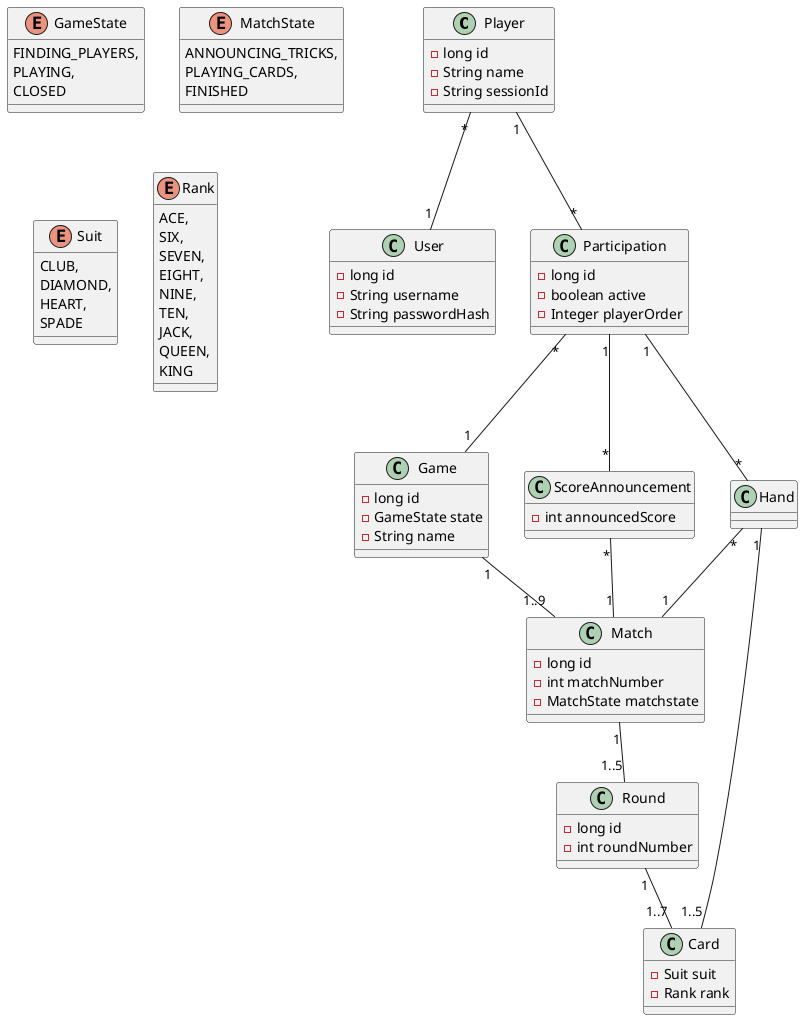 @startuml
class Player {
    - long id
    - String name
    - String sessionId
}

class User {
    - long id
    - String username
    - String passwordHash
}

enum GameState {
    FINDING_PLAYERS,
    PLAYING,
    CLOSED
}

class Game {
    - long id
    - GameState state
    - String name
}

class Participation {
    - long id
    - boolean active
    - Integer playerOrder
}

class Match {
    - long id
    - int matchNumber
    - MatchState matchstate
}

enum MatchState {
    ANNOUNCING_TRICKS,
    PLAYING_CARDS,
    FINISHED
}

class ScoreAnnouncement {
    - int announcedScore
}

class Hand {
}


class Round {
    - long id
    - int roundNumber
}

class Card {
    - Suit suit
    - Rank rank
}

enum Suit {
    CLUB,
    DIAMOND,
    HEART,
    SPADE
}

enum Rank {
  ACE,
  SIX,
  SEVEN,
  EIGHT,
  NINE,
  TEN,
  JACK,
  QUEEN,
  KING
}

Player "*" -- "1" User
Player "1" -- "*" Participation

Participation "*" -- "1" Game
Participation "1" -- "*" ScoreAnnouncement
Participation "1" -- "*" Hand

ScoreAnnouncement "*" -- "1" Match

Hand "*" -- "1" Match
Hand "1" -- "1..5" Card

Game "1" -- "1..9" Match

Match "1" -- "1..5" Round

Round "1" -- "1..7" Card


@enduml
